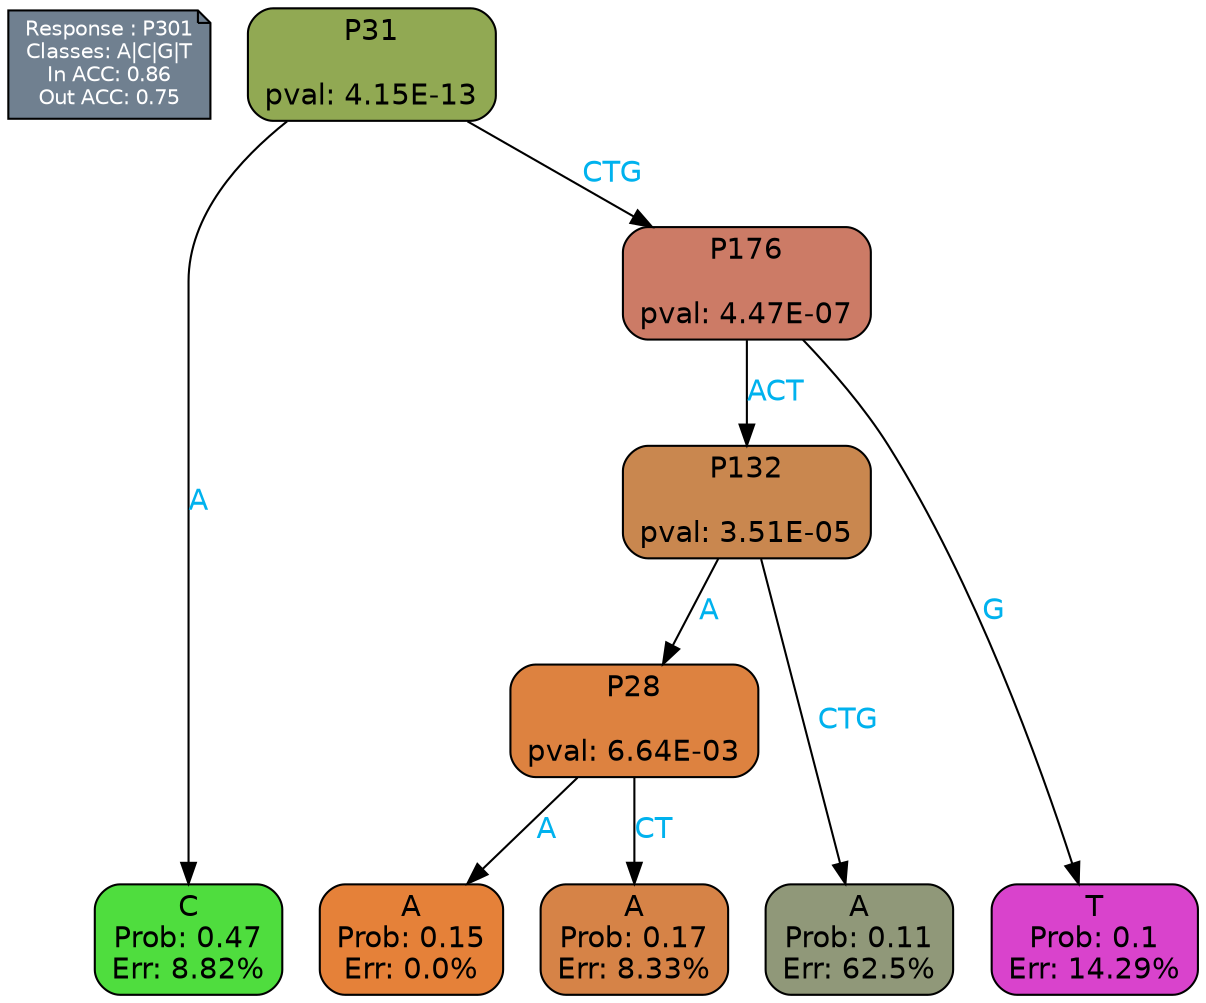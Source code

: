 digraph Tree {
node [shape=box, style="filled, rounded", color="black", fontname=helvetica] ;
graph [ranksep=equally, splines=polylines, bgcolor=transparent, dpi=600] ;
edge [fontname=helvetica] ;
LEGEND [label="Response : P301
Classes: A|C|G|T
In ACC: 0.86
Out ACC: 0.75
",shape=note,align=left,style=filled,fillcolor="slategray",fontcolor="white",fontsize=10];1 [label="P31

pval: 4.15E-13", fillcolor="#91a953"] ;
2 [label="C
Prob: 0.47
Err: 8.82%", fillcolor="#4fdd3e"] ;
3 [label="P176

pval: 4.47E-07", fillcolor="#cc7b66"] ;
4 [label="P132

pval: 3.51E-05", fillcolor="#c9874f"] ;
5 [label="P28

pval: 6.64E-03", fillcolor="#dd8240"] ;
6 [label="A
Prob: 0.15
Err: 0.0%", fillcolor="#e58139"] ;
7 [label="A
Prob: 0.17
Err: 8.33%", fillcolor="#d68347"] ;
8 [label="A
Prob: 0.11
Err: 62.5%", fillcolor="#909879"] ;
9 [label="T
Prob: 0.1
Err: 14.29%", fillcolor="#d943cc"] ;
1 -> 2 [label="A",fontcolor=deepskyblue2] ;
1 -> 3 [label="CTG",fontcolor=deepskyblue2] ;
3 -> 9 [label="G",fontcolor=deepskyblue2] ;
3 -> 4 [label="ACT",fontcolor=deepskyblue2] ;
4 -> 8 [label="CTG",fontcolor=deepskyblue2] ;
4 -> 5 [label="A",fontcolor=deepskyblue2] ;
5 -> 6 [label="A",fontcolor=deepskyblue2] ;
5 -> 7 [label="CT",fontcolor=deepskyblue2] ;
{rank = same; 2;6;7;8;9;}{rank = same; LEGEND;1;}}
